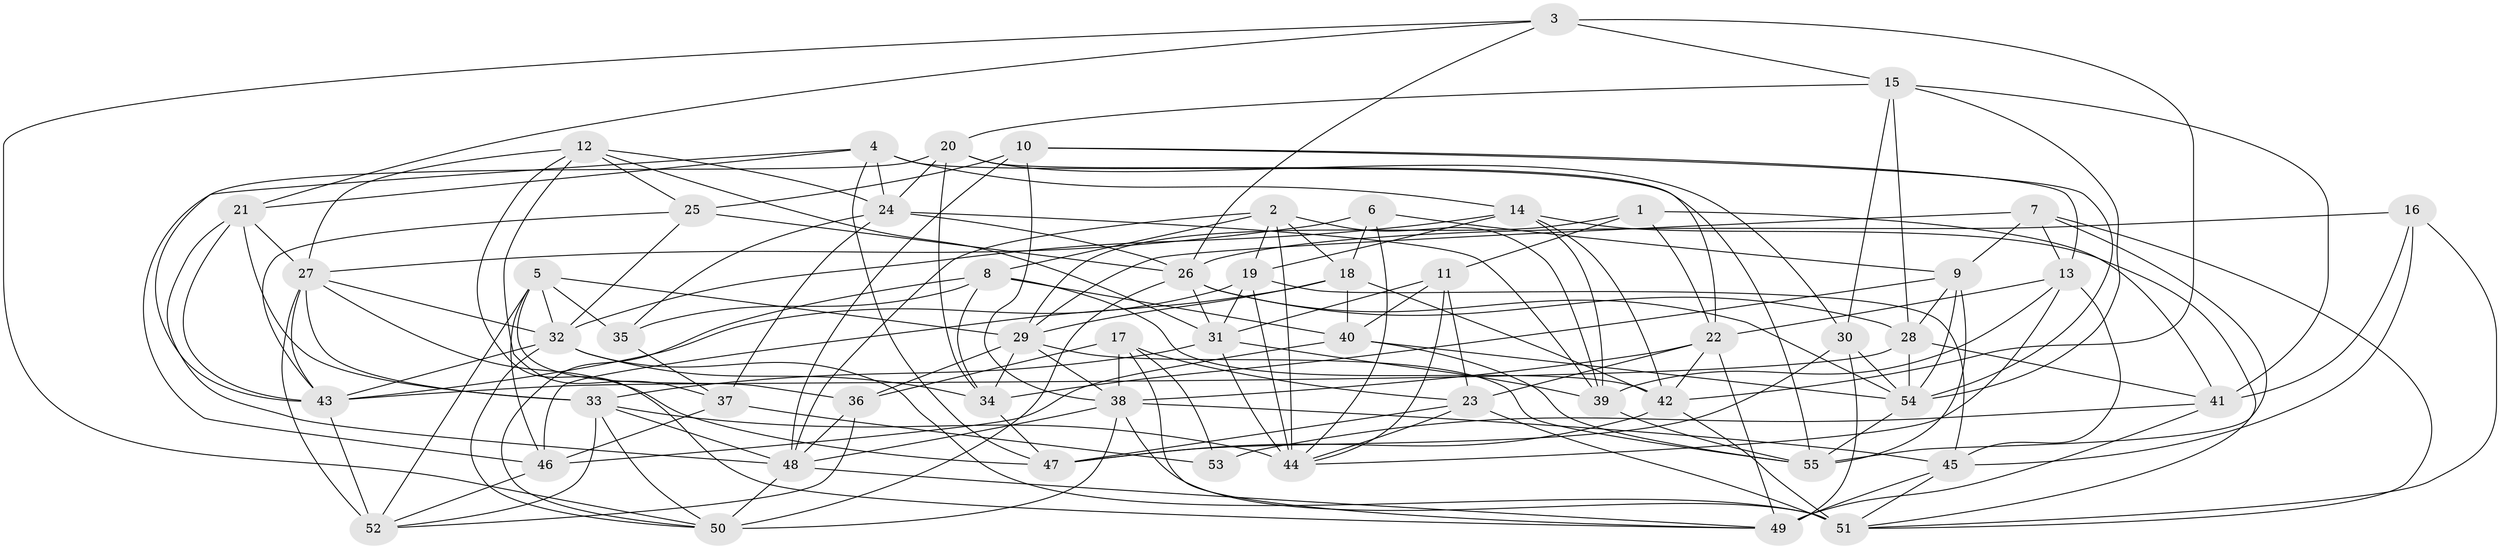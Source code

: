 // original degree distribution, {4: 1.0}
// Generated by graph-tools (version 1.1) at 2025/38/03/04/25 23:38:06]
// undirected, 55 vertices, 169 edges
graph export_dot {
  node [color=gray90,style=filled];
  1;
  2;
  3;
  4;
  5;
  6;
  7;
  8;
  9;
  10;
  11;
  12;
  13;
  14;
  15;
  16;
  17;
  18;
  19;
  20;
  21;
  22;
  23;
  24;
  25;
  26;
  27;
  28;
  29;
  30;
  31;
  32;
  33;
  34;
  35;
  36;
  37;
  38;
  39;
  40;
  41;
  42;
  43;
  44;
  45;
  46;
  47;
  48;
  49;
  50;
  51;
  52;
  53;
  54;
  55;
  1 -- 11 [weight=1.0];
  1 -- 22 [weight=1.0];
  1 -- 29 [weight=1.0];
  1 -- 41 [weight=1.0];
  2 -- 8 [weight=1.0];
  2 -- 18 [weight=1.0];
  2 -- 19 [weight=1.0];
  2 -- 39 [weight=1.0];
  2 -- 44 [weight=1.0];
  2 -- 48 [weight=1.0];
  3 -- 15 [weight=1.0];
  3 -- 21 [weight=1.0];
  3 -- 26 [weight=1.0];
  3 -- 42 [weight=2.0];
  3 -- 50 [weight=1.0];
  4 -- 14 [weight=1.0];
  4 -- 21 [weight=1.0];
  4 -- 24 [weight=1.0];
  4 -- 43 [weight=1.0];
  4 -- 47 [weight=1.0];
  4 -- 55 [weight=1.0];
  5 -- 29 [weight=2.0];
  5 -- 32 [weight=1.0];
  5 -- 35 [weight=1.0];
  5 -- 36 [weight=1.0];
  5 -- 46 [weight=1.0];
  5 -- 52 [weight=2.0];
  6 -- 9 [weight=1.0];
  6 -- 18 [weight=1.0];
  6 -- 27 [weight=1.0];
  6 -- 44 [weight=1.0];
  7 -- 9 [weight=1.0];
  7 -- 13 [weight=1.0];
  7 -- 29 [weight=1.0];
  7 -- 51 [weight=1.0];
  7 -- 55 [weight=2.0];
  8 -- 34 [weight=1.0];
  8 -- 35 [weight=1.0];
  8 -- 40 [weight=1.0];
  8 -- 42 [weight=1.0];
  8 -- 50 [weight=1.0];
  9 -- 28 [weight=1.0];
  9 -- 34 [weight=1.0];
  9 -- 54 [weight=1.0];
  9 -- 55 [weight=1.0];
  10 -- 13 [weight=1.0];
  10 -- 25 [weight=2.0];
  10 -- 38 [weight=1.0];
  10 -- 48 [weight=1.0];
  10 -- 54 [weight=1.0];
  11 -- 23 [weight=1.0];
  11 -- 31 [weight=2.0];
  11 -- 40 [weight=1.0];
  11 -- 44 [weight=1.0];
  12 -- 24 [weight=1.0];
  12 -- 25 [weight=1.0];
  12 -- 27 [weight=1.0];
  12 -- 31 [weight=1.0];
  12 -- 37 [weight=1.0];
  12 -- 49 [weight=1.0];
  13 -- 22 [weight=1.0];
  13 -- 39 [weight=1.0];
  13 -- 44 [weight=1.0];
  13 -- 45 [weight=1.0];
  14 -- 19 [weight=1.0];
  14 -- 32 [weight=1.0];
  14 -- 39 [weight=1.0];
  14 -- 42 [weight=1.0];
  14 -- 51 [weight=1.0];
  15 -- 20 [weight=1.0];
  15 -- 28 [weight=1.0];
  15 -- 30 [weight=1.0];
  15 -- 41 [weight=1.0];
  15 -- 54 [weight=1.0];
  16 -- 26 [weight=1.0];
  16 -- 41 [weight=1.0];
  16 -- 45 [weight=1.0];
  16 -- 51 [weight=1.0];
  17 -- 23 [weight=1.0];
  17 -- 36 [weight=2.0];
  17 -- 38 [weight=1.0];
  17 -- 49 [weight=1.0];
  17 -- 53 [weight=1.0];
  18 -- 29 [weight=2.0];
  18 -- 40 [weight=1.0];
  18 -- 42 [weight=2.0];
  18 -- 46 [weight=1.0];
  19 -- 31 [weight=1.0];
  19 -- 43 [weight=1.0];
  19 -- 44 [weight=1.0];
  19 -- 45 [weight=1.0];
  20 -- 22 [weight=1.0];
  20 -- 24 [weight=1.0];
  20 -- 30 [weight=1.0];
  20 -- 34 [weight=1.0];
  20 -- 46 [weight=1.0];
  21 -- 27 [weight=1.0];
  21 -- 33 [weight=1.0];
  21 -- 43 [weight=1.0];
  21 -- 48 [weight=1.0];
  22 -- 23 [weight=1.0];
  22 -- 38 [weight=1.0];
  22 -- 42 [weight=2.0];
  22 -- 49 [weight=1.0];
  23 -- 44 [weight=1.0];
  23 -- 47 [weight=1.0];
  23 -- 51 [weight=1.0];
  24 -- 26 [weight=2.0];
  24 -- 35 [weight=1.0];
  24 -- 37 [weight=1.0];
  24 -- 39 [weight=1.0];
  25 -- 26 [weight=1.0];
  25 -- 32 [weight=1.0];
  25 -- 43 [weight=1.0];
  26 -- 28 [weight=1.0];
  26 -- 31 [weight=1.0];
  26 -- 50 [weight=2.0];
  26 -- 54 [weight=1.0];
  27 -- 32 [weight=1.0];
  27 -- 33 [weight=2.0];
  27 -- 43 [weight=1.0];
  27 -- 47 [weight=1.0];
  27 -- 52 [weight=2.0];
  28 -- 41 [weight=1.0];
  28 -- 43 [weight=3.0];
  28 -- 54 [weight=1.0];
  29 -- 34 [weight=1.0];
  29 -- 36 [weight=1.0];
  29 -- 38 [weight=1.0];
  29 -- 55 [weight=1.0];
  30 -- 47 [weight=1.0];
  30 -- 49 [weight=2.0];
  30 -- 54 [weight=1.0];
  31 -- 33 [weight=1.0];
  31 -- 39 [weight=1.0];
  31 -- 44 [weight=1.0];
  32 -- 34 [weight=1.0];
  32 -- 43 [weight=1.0];
  32 -- 50 [weight=1.0];
  32 -- 51 [weight=1.0];
  33 -- 44 [weight=3.0];
  33 -- 48 [weight=1.0];
  33 -- 50 [weight=1.0];
  33 -- 52 [weight=1.0];
  34 -- 47 [weight=1.0];
  35 -- 37 [weight=1.0];
  36 -- 48 [weight=1.0];
  36 -- 52 [weight=1.0];
  37 -- 46 [weight=1.0];
  37 -- 53 [weight=2.0];
  38 -- 45 [weight=1.0];
  38 -- 48 [weight=1.0];
  38 -- 50 [weight=1.0];
  38 -- 51 [weight=1.0];
  39 -- 55 [weight=1.0];
  40 -- 46 [weight=1.0];
  40 -- 54 [weight=1.0];
  40 -- 55 [weight=1.0];
  41 -- 49 [weight=1.0];
  41 -- 53 [weight=1.0];
  42 -- 47 [weight=1.0];
  42 -- 51 [weight=1.0];
  43 -- 52 [weight=1.0];
  45 -- 49 [weight=1.0];
  45 -- 51 [weight=1.0];
  46 -- 52 [weight=1.0];
  48 -- 49 [weight=1.0];
  48 -- 50 [weight=1.0];
  54 -- 55 [weight=1.0];
}
